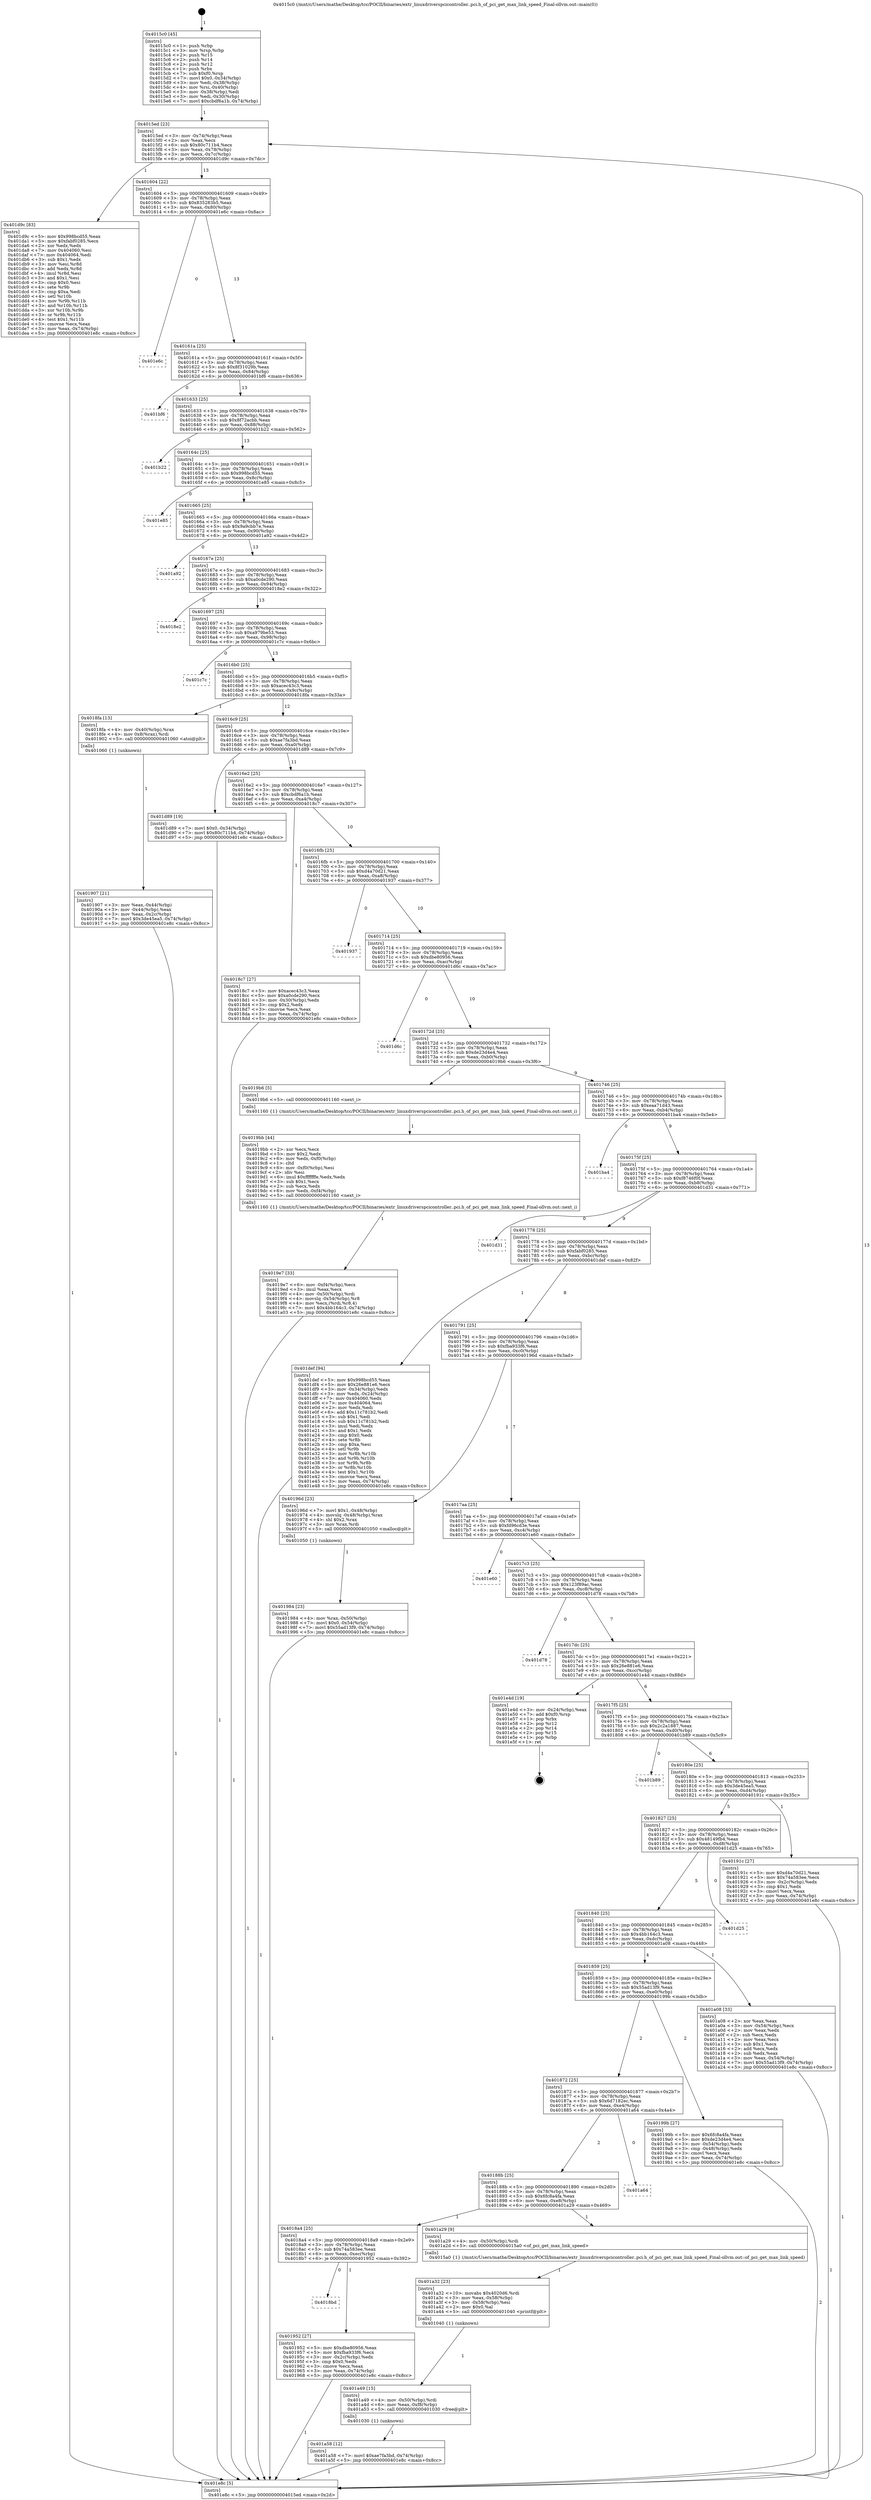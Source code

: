 digraph "0x4015c0" {
  label = "0x4015c0 (/mnt/c/Users/mathe/Desktop/tcc/POCII/binaries/extr_linuxdriverspcicontroller..pci.h_of_pci_get_max_link_speed_Final-ollvm.out::main(0))"
  labelloc = "t"
  node[shape=record]

  Entry [label="",width=0.3,height=0.3,shape=circle,fillcolor=black,style=filled]
  "0x4015ed" [label="{
     0x4015ed [23]\l
     | [instrs]\l
     &nbsp;&nbsp;0x4015ed \<+3\>: mov -0x74(%rbp),%eax\l
     &nbsp;&nbsp;0x4015f0 \<+2\>: mov %eax,%ecx\l
     &nbsp;&nbsp;0x4015f2 \<+6\>: sub $0x80c711b4,%ecx\l
     &nbsp;&nbsp;0x4015f8 \<+3\>: mov %eax,-0x78(%rbp)\l
     &nbsp;&nbsp;0x4015fb \<+3\>: mov %ecx,-0x7c(%rbp)\l
     &nbsp;&nbsp;0x4015fe \<+6\>: je 0000000000401d9c \<main+0x7dc\>\l
  }"]
  "0x401d9c" [label="{
     0x401d9c [83]\l
     | [instrs]\l
     &nbsp;&nbsp;0x401d9c \<+5\>: mov $0x998bcd55,%eax\l
     &nbsp;&nbsp;0x401da1 \<+5\>: mov $0xfabf0285,%ecx\l
     &nbsp;&nbsp;0x401da6 \<+2\>: xor %edx,%edx\l
     &nbsp;&nbsp;0x401da8 \<+7\>: mov 0x404060,%esi\l
     &nbsp;&nbsp;0x401daf \<+7\>: mov 0x404064,%edi\l
     &nbsp;&nbsp;0x401db6 \<+3\>: sub $0x1,%edx\l
     &nbsp;&nbsp;0x401db9 \<+3\>: mov %esi,%r8d\l
     &nbsp;&nbsp;0x401dbc \<+3\>: add %edx,%r8d\l
     &nbsp;&nbsp;0x401dbf \<+4\>: imul %r8d,%esi\l
     &nbsp;&nbsp;0x401dc3 \<+3\>: and $0x1,%esi\l
     &nbsp;&nbsp;0x401dc6 \<+3\>: cmp $0x0,%esi\l
     &nbsp;&nbsp;0x401dc9 \<+4\>: sete %r9b\l
     &nbsp;&nbsp;0x401dcd \<+3\>: cmp $0xa,%edi\l
     &nbsp;&nbsp;0x401dd0 \<+4\>: setl %r10b\l
     &nbsp;&nbsp;0x401dd4 \<+3\>: mov %r9b,%r11b\l
     &nbsp;&nbsp;0x401dd7 \<+3\>: and %r10b,%r11b\l
     &nbsp;&nbsp;0x401dda \<+3\>: xor %r10b,%r9b\l
     &nbsp;&nbsp;0x401ddd \<+3\>: or %r9b,%r11b\l
     &nbsp;&nbsp;0x401de0 \<+4\>: test $0x1,%r11b\l
     &nbsp;&nbsp;0x401de4 \<+3\>: cmovne %ecx,%eax\l
     &nbsp;&nbsp;0x401de7 \<+3\>: mov %eax,-0x74(%rbp)\l
     &nbsp;&nbsp;0x401dea \<+5\>: jmp 0000000000401e8c \<main+0x8cc\>\l
  }"]
  "0x401604" [label="{
     0x401604 [22]\l
     | [instrs]\l
     &nbsp;&nbsp;0x401604 \<+5\>: jmp 0000000000401609 \<main+0x49\>\l
     &nbsp;&nbsp;0x401609 \<+3\>: mov -0x78(%rbp),%eax\l
     &nbsp;&nbsp;0x40160c \<+5\>: sub $0x835283b5,%eax\l
     &nbsp;&nbsp;0x401611 \<+3\>: mov %eax,-0x80(%rbp)\l
     &nbsp;&nbsp;0x401614 \<+6\>: je 0000000000401e6c \<main+0x8ac\>\l
  }"]
  Exit [label="",width=0.3,height=0.3,shape=circle,fillcolor=black,style=filled,peripheries=2]
  "0x401e6c" [label="{
     0x401e6c\l
  }", style=dashed]
  "0x40161a" [label="{
     0x40161a [25]\l
     | [instrs]\l
     &nbsp;&nbsp;0x40161a \<+5\>: jmp 000000000040161f \<main+0x5f\>\l
     &nbsp;&nbsp;0x40161f \<+3\>: mov -0x78(%rbp),%eax\l
     &nbsp;&nbsp;0x401622 \<+5\>: sub $0x8f31029b,%eax\l
     &nbsp;&nbsp;0x401627 \<+6\>: mov %eax,-0x84(%rbp)\l
     &nbsp;&nbsp;0x40162d \<+6\>: je 0000000000401bf6 \<main+0x636\>\l
  }"]
  "0x401a58" [label="{
     0x401a58 [12]\l
     | [instrs]\l
     &nbsp;&nbsp;0x401a58 \<+7\>: movl $0xae7fa3bd,-0x74(%rbp)\l
     &nbsp;&nbsp;0x401a5f \<+5\>: jmp 0000000000401e8c \<main+0x8cc\>\l
  }"]
  "0x401bf6" [label="{
     0x401bf6\l
  }", style=dashed]
  "0x401633" [label="{
     0x401633 [25]\l
     | [instrs]\l
     &nbsp;&nbsp;0x401633 \<+5\>: jmp 0000000000401638 \<main+0x78\>\l
     &nbsp;&nbsp;0x401638 \<+3\>: mov -0x78(%rbp),%eax\l
     &nbsp;&nbsp;0x40163b \<+5\>: sub $0x8f72acbb,%eax\l
     &nbsp;&nbsp;0x401640 \<+6\>: mov %eax,-0x88(%rbp)\l
     &nbsp;&nbsp;0x401646 \<+6\>: je 0000000000401b22 \<main+0x562\>\l
  }"]
  "0x401a49" [label="{
     0x401a49 [15]\l
     | [instrs]\l
     &nbsp;&nbsp;0x401a49 \<+4\>: mov -0x50(%rbp),%rdi\l
     &nbsp;&nbsp;0x401a4d \<+6\>: mov %eax,-0xf8(%rbp)\l
     &nbsp;&nbsp;0x401a53 \<+5\>: call 0000000000401030 \<free@plt\>\l
     | [calls]\l
     &nbsp;&nbsp;0x401030 \{1\} (unknown)\l
  }"]
  "0x401b22" [label="{
     0x401b22\l
  }", style=dashed]
  "0x40164c" [label="{
     0x40164c [25]\l
     | [instrs]\l
     &nbsp;&nbsp;0x40164c \<+5\>: jmp 0000000000401651 \<main+0x91\>\l
     &nbsp;&nbsp;0x401651 \<+3\>: mov -0x78(%rbp),%eax\l
     &nbsp;&nbsp;0x401654 \<+5\>: sub $0x998bcd55,%eax\l
     &nbsp;&nbsp;0x401659 \<+6\>: mov %eax,-0x8c(%rbp)\l
     &nbsp;&nbsp;0x40165f \<+6\>: je 0000000000401e85 \<main+0x8c5\>\l
  }"]
  "0x401a32" [label="{
     0x401a32 [23]\l
     | [instrs]\l
     &nbsp;&nbsp;0x401a32 \<+10\>: movabs $0x4020d6,%rdi\l
     &nbsp;&nbsp;0x401a3c \<+3\>: mov %eax,-0x58(%rbp)\l
     &nbsp;&nbsp;0x401a3f \<+3\>: mov -0x58(%rbp),%esi\l
     &nbsp;&nbsp;0x401a42 \<+2\>: mov $0x0,%al\l
     &nbsp;&nbsp;0x401a44 \<+5\>: call 0000000000401040 \<printf@plt\>\l
     | [calls]\l
     &nbsp;&nbsp;0x401040 \{1\} (unknown)\l
  }"]
  "0x401e85" [label="{
     0x401e85\l
  }", style=dashed]
  "0x401665" [label="{
     0x401665 [25]\l
     | [instrs]\l
     &nbsp;&nbsp;0x401665 \<+5\>: jmp 000000000040166a \<main+0xaa\>\l
     &nbsp;&nbsp;0x40166a \<+3\>: mov -0x78(%rbp),%eax\l
     &nbsp;&nbsp;0x40166d \<+5\>: sub $0x9a9cbb7e,%eax\l
     &nbsp;&nbsp;0x401672 \<+6\>: mov %eax,-0x90(%rbp)\l
     &nbsp;&nbsp;0x401678 \<+6\>: je 0000000000401a92 \<main+0x4d2\>\l
  }"]
  "0x4019e7" [label="{
     0x4019e7 [33]\l
     | [instrs]\l
     &nbsp;&nbsp;0x4019e7 \<+6\>: mov -0xf4(%rbp),%ecx\l
     &nbsp;&nbsp;0x4019ed \<+3\>: imul %eax,%ecx\l
     &nbsp;&nbsp;0x4019f0 \<+4\>: mov -0x50(%rbp),%rdi\l
     &nbsp;&nbsp;0x4019f4 \<+4\>: movslq -0x54(%rbp),%r8\l
     &nbsp;&nbsp;0x4019f8 \<+4\>: mov %ecx,(%rdi,%r8,4)\l
     &nbsp;&nbsp;0x4019fc \<+7\>: movl $0x4bb164c3,-0x74(%rbp)\l
     &nbsp;&nbsp;0x401a03 \<+5\>: jmp 0000000000401e8c \<main+0x8cc\>\l
  }"]
  "0x401a92" [label="{
     0x401a92\l
  }", style=dashed]
  "0x40167e" [label="{
     0x40167e [25]\l
     | [instrs]\l
     &nbsp;&nbsp;0x40167e \<+5\>: jmp 0000000000401683 \<main+0xc3\>\l
     &nbsp;&nbsp;0x401683 \<+3\>: mov -0x78(%rbp),%eax\l
     &nbsp;&nbsp;0x401686 \<+5\>: sub $0xa0cde290,%eax\l
     &nbsp;&nbsp;0x40168b \<+6\>: mov %eax,-0x94(%rbp)\l
     &nbsp;&nbsp;0x401691 \<+6\>: je 00000000004018e2 \<main+0x322\>\l
  }"]
  "0x4019bb" [label="{
     0x4019bb [44]\l
     | [instrs]\l
     &nbsp;&nbsp;0x4019bb \<+2\>: xor %ecx,%ecx\l
     &nbsp;&nbsp;0x4019bd \<+5\>: mov $0x2,%edx\l
     &nbsp;&nbsp;0x4019c2 \<+6\>: mov %edx,-0xf0(%rbp)\l
     &nbsp;&nbsp;0x4019c8 \<+1\>: cltd\l
     &nbsp;&nbsp;0x4019c9 \<+6\>: mov -0xf0(%rbp),%esi\l
     &nbsp;&nbsp;0x4019cf \<+2\>: idiv %esi\l
     &nbsp;&nbsp;0x4019d1 \<+6\>: imul $0xfffffffe,%edx,%edx\l
     &nbsp;&nbsp;0x4019d7 \<+3\>: sub $0x1,%ecx\l
     &nbsp;&nbsp;0x4019da \<+2\>: sub %ecx,%edx\l
     &nbsp;&nbsp;0x4019dc \<+6\>: mov %edx,-0xf4(%rbp)\l
     &nbsp;&nbsp;0x4019e2 \<+5\>: call 0000000000401160 \<next_i\>\l
     | [calls]\l
     &nbsp;&nbsp;0x401160 \{1\} (/mnt/c/Users/mathe/Desktop/tcc/POCII/binaries/extr_linuxdriverspcicontroller..pci.h_of_pci_get_max_link_speed_Final-ollvm.out::next_i)\l
  }"]
  "0x4018e2" [label="{
     0x4018e2\l
  }", style=dashed]
  "0x401697" [label="{
     0x401697 [25]\l
     | [instrs]\l
     &nbsp;&nbsp;0x401697 \<+5\>: jmp 000000000040169c \<main+0xdc\>\l
     &nbsp;&nbsp;0x40169c \<+3\>: mov -0x78(%rbp),%eax\l
     &nbsp;&nbsp;0x40169f \<+5\>: sub $0xa979be53,%eax\l
     &nbsp;&nbsp;0x4016a4 \<+6\>: mov %eax,-0x98(%rbp)\l
     &nbsp;&nbsp;0x4016aa \<+6\>: je 0000000000401c7c \<main+0x6bc\>\l
  }"]
  "0x401984" [label="{
     0x401984 [23]\l
     | [instrs]\l
     &nbsp;&nbsp;0x401984 \<+4\>: mov %rax,-0x50(%rbp)\l
     &nbsp;&nbsp;0x401988 \<+7\>: movl $0x0,-0x54(%rbp)\l
     &nbsp;&nbsp;0x40198f \<+7\>: movl $0x55ad13f9,-0x74(%rbp)\l
     &nbsp;&nbsp;0x401996 \<+5\>: jmp 0000000000401e8c \<main+0x8cc\>\l
  }"]
  "0x401c7c" [label="{
     0x401c7c\l
  }", style=dashed]
  "0x4016b0" [label="{
     0x4016b0 [25]\l
     | [instrs]\l
     &nbsp;&nbsp;0x4016b0 \<+5\>: jmp 00000000004016b5 \<main+0xf5\>\l
     &nbsp;&nbsp;0x4016b5 \<+3\>: mov -0x78(%rbp),%eax\l
     &nbsp;&nbsp;0x4016b8 \<+5\>: sub $0xacec43c3,%eax\l
     &nbsp;&nbsp;0x4016bd \<+6\>: mov %eax,-0x9c(%rbp)\l
     &nbsp;&nbsp;0x4016c3 \<+6\>: je 00000000004018fa \<main+0x33a\>\l
  }"]
  "0x4018bd" [label="{
     0x4018bd\l
  }", style=dashed]
  "0x4018fa" [label="{
     0x4018fa [13]\l
     | [instrs]\l
     &nbsp;&nbsp;0x4018fa \<+4\>: mov -0x40(%rbp),%rax\l
     &nbsp;&nbsp;0x4018fe \<+4\>: mov 0x8(%rax),%rdi\l
     &nbsp;&nbsp;0x401902 \<+5\>: call 0000000000401060 \<atoi@plt\>\l
     | [calls]\l
     &nbsp;&nbsp;0x401060 \{1\} (unknown)\l
  }"]
  "0x4016c9" [label="{
     0x4016c9 [25]\l
     | [instrs]\l
     &nbsp;&nbsp;0x4016c9 \<+5\>: jmp 00000000004016ce \<main+0x10e\>\l
     &nbsp;&nbsp;0x4016ce \<+3\>: mov -0x78(%rbp),%eax\l
     &nbsp;&nbsp;0x4016d1 \<+5\>: sub $0xae7fa3bd,%eax\l
     &nbsp;&nbsp;0x4016d6 \<+6\>: mov %eax,-0xa0(%rbp)\l
     &nbsp;&nbsp;0x4016dc \<+6\>: je 0000000000401d89 \<main+0x7c9\>\l
  }"]
  "0x401952" [label="{
     0x401952 [27]\l
     | [instrs]\l
     &nbsp;&nbsp;0x401952 \<+5\>: mov $0xdbe80956,%eax\l
     &nbsp;&nbsp;0x401957 \<+5\>: mov $0xfba933f6,%ecx\l
     &nbsp;&nbsp;0x40195c \<+3\>: mov -0x2c(%rbp),%edx\l
     &nbsp;&nbsp;0x40195f \<+3\>: cmp $0x0,%edx\l
     &nbsp;&nbsp;0x401962 \<+3\>: cmove %ecx,%eax\l
     &nbsp;&nbsp;0x401965 \<+3\>: mov %eax,-0x74(%rbp)\l
     &nbsp;&nbsp;0x401968 \<+5\>: jmp 0000000000401e8c \<main+0x8cc\>\l
  }"]
  "0x401d89" [label="{
     0x401d89 [19]\l
     | [instrs]\l
     &nbsp;&nbsp;0x401d89 \<+7\>: movl $0x0,-0x34(%rbp)\l
     &nbsp;&nbsp;0x401d90 \<+7\>: movl $0x80c711b4,-0x74(%rbp)\l
     &nbsp;&nbsp;0x401d97 \<+5\>: jmp 0000000000401e8c \<main+0x8cc\>\l
  }"]
  "0x4016e2" [label="{
     0x4016e2 [25]\l
     | [instrs]\l
     &nbsp;&nbsp;0x4016e2 \<+5\>: jmp 00000000004016e7 \<main+0x127\>\l
     &nbsp;&nbsp;0x4016e7 \<+3\>: mov -0x78(%rbp),%eax\l
     &nbsp;&nbsp;0x4016ea \<+5\>: sub $0xcbdf6a1b,%eax\l
     &nbsp;&nbsp;0x4016ef \<+6\>: mov %eax,-0xa4(%rbp)\l
     &nbsp;&nbsp;0x4016f5 \<+6\>: je 00000000004018c7 \<main+0x307\>\l
  }"]
  "0x4018a4" [label="{
     0x4018a4 [25]\l
     | [instrs]\l
     &nbsp;&nbsp;0x4018a4 \<+5\>: jmp 00000000004018a9 \<main+0x2e9\>\l
     &nbsp;&nbsp;0x4018a9 \<+3\>: mov -0x78(%rbp),%eax\l
     &nbsp;&nbsp;0x4018ac \<+5\>: sub $0x74a583ee,%eax\l
     &nbsp;&nbsp;0x4018b1 \<+6\>: mov %eax,-0xec(%rbp)\l
     &nbsp;&nbsp;0x4018b7 \<+6\>: je 0000000000401952 \<main+0x392\>\l
  }"]
  "0x4018c7" [label="{
     0x4018c7 [27]\l
     | [instrs]\l
     &nbsp;&nbsp;0x4018c7 \<+5\>: mov $0xacec43c3,%eax\l
     &nbsp;&nbsp;0x4018cc \<+5\>: mov $0xa0cde290,%ecx\l
     &nbsp;&nbsp;0x4018d1 \<+3\>: mov -0x30(%rbp),%edx\l
     &nbsp;&nbsp;0x4018d4 \<+3\>: cmp $0x2,%edx\l
     &nbsp;&nbsp;0x4018d7 \<+3\>: cmovne %ecx,%eax\l
     &nbsp;&nbsp;0x4018da \<+3\>: mov %eax,-0x74(%rbp)\l
     &nbsp;&nbsp;0x4018dd \<+5\>: jmp 0000000000401e8c \<main+0x8cc\>\l
  }"]
  "0x4016fb" [label="{
     0x4016fb [25]\l
     | [instrs]\l
     &nbsp;&nbsp;0x4016fb \<+5\>: jmp 0000000000401700 \<main+0x140\>\l
     &nbsp;&nbsp;0x401700 \<+3\>: mov -0x78(%rbp),%eax\l
     &nbsp;&nbsp;0x401703 \<+5\>: sub $0xd4a70d21,%eax\l
     &nbsp;&nbsp;0x401708 \<+6\>: mov %eax,-0xa8(%rbp)\l
     &nbsp;&nbsp;0x40170e \<+6\>: je 0000000000401937 \<main+0x377\>\l
  }"]
  "0x401e8c" [label="{
     0x401e8c [5]\l
     | [instrs]\l
     &nbsp;&nbsp;0x401e8c \<+5\>: jmp 00000000004015ed \<main+0x2d\>\l
  }"]
  "0x4015c0" [label="{
     0x4015c0 [45]\l
     | [instrs]\l
     &nbsp;&nbsp;0x4015c0 \<+1\>: push %rbp\l
     &nbsp;&nbsp;0x4015c1 \<+3\>: mov %rsp,%rbp\l
     &nbsp;&nbsp;0x4015c4 \<+2\>: push %r15\l
     &nbsp;&nbsp;0x4015c6 \<+2\>: push %r14\l
     &nbsp;&nbsp;0x4015c8 \<+2\>: push %r12\l
     &nbsp;&nbsp;0x4015ca \<+1\>: push %rbx\l
     &nbsp;&nbsp;0x4015cb \<+7\>: sub $0xf0,%rsp\l
     &nbsp;&nbsp;0x4015d2 \<+7\>: movl $0x0,-0x34(%rbp)\l
     &nbsp;&nbsp;0x4015d9 \<+3\>: mov %edi,-0x38(%rbp)\l
     &nbsp;&nbsp;0x4015dc \<+4\>: mov %rsi,-0x40(%rbp)\l
     &nbsp;&nbsp;0x4015e0 \<+3\>: mov -0x38(%rbp),%edi\l
     &nbsp;&nbsp;0x4015e3 \<+3\>: mov %edi,-0x30(%rbp)\l
     &nbsp;&nbsp;0x4015e6 \<+7\>: movl $0xcbdf6a1b,-0x74(%rbp)\l
  }"]
  "0x401907" [label="{
     0x401907 [21]\l
     | [instrs]\l
     &nbsp;&nbsp;0x401907 \<+3\>: mov %eax,-0x44(%rbp)\l
     &nbsp;&nbsp;0x40190a \<+3\>: mov -0x44(%rbp),%eax\l
     &nbsp;&nbsp;0x40190d \<+3\>: mov %eax,-0x2c(%rbp)\l
     &nbsp;&nbsp;0x401910 \<+7\>: movl $0x3de45ea5,-0x74(%rbp)\l
     &nbsp;&nbsp;0x401917 \<+5\>: jmp 0000000000401e8c \<main+0x8cc\>\l
  }"]
  "0x401a29" [label="{
     0x401a29 [9]\l
     | [instrs]\l
     &nbsp;&nbsp;0x401a29 \<+4\>: mov -0x50(%rbp),%rdi\l
     &nbsp;&nbsp;0x401a2d \<+5\>: call 00000000004015a0 \<of_pci_get_max_link_speed\>\l
     | [calls]\l
     &nbsp;&nbsp;0x4015a0 \{1\} (/mnt/c/Users/mathe/Desktop/tcc/POCII/binaries/extr_linuxdriverspcicontroller..pci.h_of_pci_get_max_link_speed_Final-ollvm.out::of_pci_get_max_link_speed)\l
  }"]
  "0x401937" [label="{
     0x401937\l
  }", style=dashed]
  "0x401714" [label="{
     0x401714 [25]\l
     | [instrs]\l
     &nbsp;&nbsp;0x401714 \<+5\>: jmp 0000000000401719 \<main+0x159\>\l
     &nbsp;&nbsp;0x401719 \<+3\>: mov -0x78(%rbp),%eax\l
     &nbsp;&nbsp;0x40171c \<+5\>: sub $0xdbe80956,%eax\l
     &nbsp;&nbsp;0x401721 \<+6\>: mov %eax,-0xac(%rbp)\l
     &nbsp;&nbsp;0x401727 \<+6\>: je 0000000000401d6c \<main+0x7ac\>\l
  }"]
  "0x40188b" [label="{
     0x40188b [25]\l
     | [instrs]\l
     &nbsp;&nbsp;0x40188b \<+5\>: jmp 0000000000401890 \<main+0x2d0\>\l
     &nbsp;&nbsp;0x401890 \<+3\>: mov -0x78(%rbp),%eax\l
     &nbsp;&nbsp;0x401893 \<+5\>: sub $0x6fc8a4fa,%eax\l
     &nbsp;&nbsp;0x401898 \<+6\>: mov %eax,-0xe8(%rbp)\l
     &nbsp;&nbsp;0x40189e \<+6\>: je 0000000000401a29 \<main+0x469\>\l
  }"]
  "0x401d6c" [label="{
     0x401d6c\l
  }", style=dashed]
  "0x40172d" [label="{
     0x40172d [25]\l
     | [instrs]\l
     &nbsp;&nbsp;0x40172d \<+5\>: jmp 0000000000401732 \<main+0x172\>\l
     &nbsp;&nbsp;0x401732 \<+3\>: mov -0x78(%rbp),%eax\l
     &nbsp;&nbsp;0x401735 \<+5\>: sub $0xde23d4e4,%eax\l
     &nbsp;&nbsp;0x40173a \<+6\>: mov %eax,-0xb0(%rbp)\l
     &nbsp;&nbsp;0x401740 \<+6\>: je 00000000004019b6 \<main+0x3f6\>\l
  }"]
  "0x401a64" [label="{
     0x401a64\l
  }", style=dashed]
  "0x4019b6" [label="{
     0x4019b6 [5]\l
     | [instrs]\l
     &nbsp;&nbsp;0x4019b6 \<+5\>: call 0000000000401160 \<next_i\>\l
     | [calls]\l
     &nbsp;&nbsp;0x401160 \{1\} (/mnt/c/Users/mathe/Desktop/tcc/POCII/binaries/extr_linuxdriverspcicontroller..pci.h_of_pci_get_max_link_speed_Final-ollvm.out::next_i)\l
  }"]
  "0x401746" [label="{
     0x401746 [25]\l
     | [instrs]\l
     &nbsp;&nbsp;0x401746 \<+5\>: jmp 000000000040174b \<main+0x18b\>\l
     &nbsp;&nbsp;0x40174b \<+3\>: mov -0x78(%rbp),%eax\l
     &nbsp;&nbsp;0x40174e \<+5\>: sub $0xeaa71d43,%eax\l
     &nbsp;&nbsp;0x401753 \<+6\>: mov %eax,-0xb4(%rbp)\l
     &nbsp;&nbsp;0x401759 \<+6\>: je 0000000000401ba4 \<main+0x5e4\>\l
  }"]
  "0x401872" [label="{
     0x401872 [25]\l
     | [instrs]\l
     &nbsp;&nbsp;0x401872 \<+5\>: jmp 0000000000401877 \<main+0x2b7\>\l
     &nbsp;&nbsp;0x401877 \<+3\>: mov -0x78(%rbp),%eax\l
     &nbsp;&nbsp;0x40187a \<+5\>: sub $0x6d7182ec,%eax\l
     &nbsp;&nbsp;0x40187f \<+6\>: mov %eax,-0xe4(%rbp)\l
     &nbsp;&nbsp;0x401885 \<+6\>: je 0000000000401a64 \<main+0x4a4\>\l
  }"]
  "0x401ba4" [label="{
     0x401ba4\l
  }", style=dashed]
  "0x40175f" [label="{
     0x40175f [25]\l
     | [instrs]\l
     &nbsp;&nbsp;0x40175f \<+5\>: jmp 0000000000401764 \<main+0x1a4\>\l
     &nbsp;&nbsp;0x401764 \<+3\>: mov -0x78(%rbp),%eax\l
     &nbsp;&nbsp;0x401767 \<+5\>: sub $0xf8746f0f,%eax\l
     &nbsp;&nbsp;0x40176c \<+6\>: mov %eax,-0xb8(%rbp)\l
     &nbsp;&nbsp;0x401772 \<+6\>: je 0000000000401d31 \<main+0x771\>\l
  }"]
  "0x40199b" [label="{
     0x40199b [27]\l
     | [instrs]\l
     &nbsp;&nbsp;0x40199b \<+5\>: mov $0x6fc8a4fa,%eax\l
     &nbsp;&nbsp;0x4019a0 \<+5\>: mov $0xde23d4e4,%ecx\l
     &nbsp;&nbsp;0x4019a5 \<+3\>: mov -0x54(%rbp),%edx\l
     &nbsp;&nbsp;0x4019a8 \<+3\>: cmp -0x48(%rbp),%edx\l
     &nbsp;&nbsp;0x4019ab \<+3\>: cmovl %ecx,%eax\l
     &nbsp;&nbsp;0x4019ae \<+3\>: mov %eax,-0x74(%rbp)\l
     &nbsp;&nbsp;0x4019b1 \<+5\>: jmp 0000000000401e8c \<main+0x8cc\>\l
  }"]
  "0x401d31" [label="{
     0x401d31\l
  }", style=dashed]
  "0x401778" [label="{
     0x401778 [25]\l
     | [instrs]\l
     &nbsp;&nbsp;0x401778 \<+5\>: jmp 000000000040177d \<main+0x1bd\>\l
     &nbsp;&nbsp;0x40177d \<+3\>: mov -0x78(%rbp),%eax\l
     &nbsp;&nbsp;0x401780 \<+5\>: sub $0xfabf0285,%eax\l
     &nbsp;&nbsp;0x401785 \<+6\>: mov %eax,-0xbc(%rbp)\l
     &nbsp;&nbsp;0x40178b \<+6\>: je 0000000000401def \<main+0x82f\>\l
  }"]
  "0x401859" [label="{
     0x401859 [25]\l
     | [instrs]\l
     &nbsp;&nbsp;0x401859 \<+5\>: jmp 000000000040185e \<main+0x29e\>\l
     &nbsp;&nbsp;0x40185e \<+3\>: mov -0x78(%rbp),%eax\l
     &nbsp;&nbsp;0x401861 \<+5\>: sub $0x55ad13f9,%eax\l
     &nbsp;&nbsp;0x401866 \<+6\>: mov %eax,-0xe0(%rbp)\l
     &nbsp;&nbsp;0x40186c \<+6\>: je 000000000040199b \<main+0x3db\>\l
  }"]
  "0x401def" [label="{
     0x401def [94]\l
     | [instrs]\l
     &nbsp;&nbsp;0x401def \<+5\>: mov $0x998bcd55,%eax\l
     &nbsp;&nbsp;0x401df4 \<+5\>: mov $0x26e881e6,%ecx\l
     &nbsp;&nbsp;0x401df9 \<+3\>: mov -0x34(%rbp),%edx\l
     &nbsp;&nbsp;0x401dfc \<+3\>: mov %edx,-0x24(%rbp)\l
     &nbsp;&nbsp;0x401dff \<+7\>: mov 0x404060,%edx\l
     &nbsp;&nbsp;0x401e06 \<+7\>: mov 0x404064,%esi\l
     &nbsp;&nbsp;0x401e0d \<+2\>: mov %edx,%edi\l
     &nbsp;&nbsp;0x401e0f \<+6\>: add $0x11c781b2,%edi\l
     &nbsp;&nbsp;0x401e15 \<+3\>: sub $0x1,%edi\l
     &nbsp;&nbsp;0x401e18 \<+6\>: sub $0x11c781b2,%edi\l
     &nbsp;&nbsp;0x401e1e \<+3\>: imul %edi,%edx\l
     &nbsp;&nbsp;0x401e21 \<+3\>: and $0x1,%edx\l
     &nbsp;&nbsp;0x401e24 \<+3\>: cmp $0x0,%edx\l
     &nbsp;&nbsp;0x401e27 \<+4\>: sete %r8b\l
     &nbsp;&nbsp;0x401e2b \<+3\>: cmp $0xa,%esi\l
     &nbsp;&nbsp;0x401e2e \<+4\>: setl %r9b\l
     &nbsp;&nbsp;0x401e32 \<+3\>: mov %r8b,%r10b\l
     &nbsp;&nbsp;0x401e35 \<+3\>: and %r9b,%r10b\l
     &nbsp;&nbsp;0x401e38 \<+3\>: xor %r9b,%r8b\l
     &nbsp;&nbsp;0x401e3b \<+3\>: or %r8b,%r10b\l
     &nbsp;&nbsp;0x401e3e \<+4\>: test $0x1,%r10b\l
     &nbsp;&nbsp;0x401e42 \<+3\>: cmovne %ecx,%eax\l
     &nbsp;&nbsp;0x401e45 \<+3\>: mov %eax,-0x74(%rbp)\l
     &nbsp;&nbsp;0x401e48 \<+5\>: jmp 0000000000401e8c \<main+0x8cc\>\l
  }"]
  "0x401791" [label="{
     0x401791 [25]\l
     | [instrs]\l
     &nbsp;&nbsp;0x401791 \<+5\>: jmp 0000000000401796 \<main+0x1d6\>\l
     &nbsp;&nbsp;0x401796 \<+3\>: mov -0x78(%rbp),%eax\l
     &nbsp;&nbsp;0x401799 \<+5\>: sub $0xfba933f6,%eax\l
     &nbsp;&nbsp;0x40179e \<+6\>: mov %eax,-0xc0(%rbp)\l
     &nbsp;&nbsp;0x4017a4 \<+6\>: je 000000000040196d \<main+0x3ad\>\l
  }"]
  "0x401a08" [label="{
     0x401a08 [33]\l
     | [instrs]\l
     &nbsp;&nbsp;0x401a08 \<+2\>: xor %eax,%eax\l
     &nbsp;&nbsp;0x401a0a \<+3\>: mov -0x54(%rbp),%ecx\l
     &nbsp;&nbsp;0x401a0d \<+2\>: mov %eax,%edx\l
     &nbsp;&nbsp;0x401a0f \<+2\>: sub %ecx,%edx\l
     &nbsp;&nbsp;0x401a11 \<+2\>: mov %eax,%ecx\l
     &nbsp;&nbsp;0x401a13 \<+3\>: sub $0x1,%ecx\l
     &nbsp;&nbsp;0x401a16 \<+2\>: add %ecx,%edx\l
     &nbsp;&nbsp;0x401a18 \<+2\>: sub %edx,%eax\l
     &nbsp;&nbsp;0x401a1a \<+3\>: mov %eax,-0x54(%rbp)\l
     &nbsp;&nbsp;0x401a1d \<+7\>: movl $0x55ad13f9,-0x74(%rbp)\l
     &nbsp;&nbsp;0x401a24 \<+5\>: jmp 0000000000401e8c \<main+0x8cc\>\l
  }"]
  "0x40196d" [label="{
     0x40196d [23]\l
     | [instrs]\l
     &nbsp;&nbsp;0x40196d \<+7\>: movl $0x1,-0x48(%rbp)\l
     &nbsp;&nbsp;0x401974 \<+4\>: movslq -0x48(%rbp),%rax\l
     &nbsp;&nbsp;0x401978 \<+4\>: shl $0x2,%rax\l
     &nbsp;&nbsp;0x40197c \<+3\>: mov %rax,%rdi\l
     &nbsp;&nbsp;0x40197f \<+5\>: call 0000000000401050 \<malloc@plt\>\l
     | [calls]\l
     &nbsp;&nbsp;0x401050 \{1\} (unknown)\l
  }"]
  "0x4017aa" [label="{
     0x4017aa [25]\l
     | [instrs]\l
     &nbsp;&nbsp;0x4017aa \<+5\>: jmp 00000000004017af \<main+0x1ef\>\l
     &nbsp;&nbsp;0x4017af \<+3\>: mov -0x78(%rbp),%eax\l
     &nbsp;&nbsp;0x4017b2 \<+5\>: sub $0xfd96cd3e,%eax\l
     &nbsp;&nbsp;0x4017b7 \<+6\>: mov %eax,-0xc4(%rbp)\l
     &nbsp;&nbsp;0x4017bd \<+6\>: je 0000000000401e60 \<main+0x8a0\>\l
  }"]
  "0x401840" [label="{
     0x401840 [25]\l
     | [instrs]\l
     &nbsp;&nbsp;0x401840 \<+5\>: jmp 0000000000401845 \<main+0x285\>\l
     &nbsp;&nbsp;0x401845 \<+3\>: mov -0x78(%rbp),%eax\l
     &nbsp;&nbsp;0x401848 \<+5\>: sub $0x4bb164c3,%eax\l
     &nbsp;&nbsp;0x40184d \<+6\>: mov %eax,-0xdc(%rbp)\l
     &nbsp;&nbsp;0x401853 \<+6\>: je 0000000000401a08 \<main+0x448\>\l
  }"]
  "0x401e60" [label="{
     0x401e60\l
  }", style=dashed]
  "0x4017c3" [label="{
     0x4017c3 [25]\l
     | [instrs]\l
     &nbsp;&nbsp;0x4017c3 \<+5\>: jmp 00000000004017c8 \<main+0x208\>\l
     &nbsp;&nbsp;0x4017c8 \<+3\>: mov -0x78(%rbp),%eax\l
     &nbsp;&nbsp;0x4017cb \<+5\>: sub $0x123f89ac,%eax\l
     &nbsp;&nbsp;0x4017d0 \<+6\>: mov %eax,-0xc8(%rbp)\l
     &nbsp;&nbsp;0x4017d6 \<+6\>: je 0000000000401d78 \<main+0x7b8\>\l
  }"]
  "0x401d25" [label="{
     0x401d25\l
  }", style=dashed]
  "0x401d78" [label="{
     0x401d78\l
  }", style=dashed]
  "0x4017dc" [label="{
     0x4017dc [25]\l
     | [instrs]\l
     &nbsp;&nbsp;0x4017dc \<+5\>: jmp 00000000004017e1 \<main+0x221\>\l
     &nbsp;&nbsp;0x4017e1 \<+3\>: mov -0x78(%rbp),%eax\l
     &nbsp;&nbsp;0x4017e4 \<+5\>: sub $0x26e881e6,%eax\l
     &nbsp;&nbsp;0x4017e9 \<+6\>: mov %eax,-0xcc(%rbp)\l
     &nbsp;&nbsp;0x4017ef \<+6\>: je 0000000000401e4d \<main+0x88d\>\l
  }"]
  "0x401827" [label="{
     0x401827 [25]\l
     | [instrs]\l
     &nbsp;&nbsp;0x401827 \<+5\>: jmp 000000000040182c \<main+0x26c\>\l
     &nbsp;&nbsp;0x40182c \<+3\>: mov -0x78(%rbp),%eax\l
     &nbsp;&nbsp;0x40182f \<+5\>: sub $0x48149fb4,%eax\l
     &nbsp;&nbsp;0x401834 \<+6\>: mov %eax,-0xd8(%rbp)\l
     &nbsp;&nbsp;0x40183a \<+6\>: je 0000000000401d25 \<main+0x765\>\l
  }"]
  "0x401e4d" [label="{
     0x401e4d [19]\l
     | [instrs]\l
     &nbsp;&nbsp;0x401e4d \<+3\>: mov -0x24(%rbp),%eax\l
     &nbsp;&nbsp;0x401e50 \<+7\>: add $0xf0,%rsp\l
     &nbsp;&nbsp;0x401e57 \<+1\>: pop %rbx\l
     &nbsp;&nbsp;0x401e58 \<+2\>: pop %r12\l
     &nbsp;&nbsp;0x401e5a \<+2\>: pop %r14\l
     &nbsp;&nbsp;0x401e5c \<+2\>: pop %r15\l
     &nbsp;&nbsp;0x401e5e \<+1\>: pop %rbp\l
     &nbsp;&nbsp;0x401e5f \<+1\>: ret\l
  }"]
  "0x4017f5" [label="{
     0x4017f5 [25]\l
     | [instrs]\l
     &nbsp;&nbsp;0x4017f5 \<+5\>: jmp 00000000004017fa \<main+0x23a\>\l
     &nbsp;&nbsp;0x4017fa \<+3\>: mov -0x78(%rbp),%eax\l
     &nbsp;&nbsp;0x4017fd \<+5\>: sub $0x2c2a1887,%eax\l
     &nbsp;&nbsp;0x401802 \<+6\>: mov %eax,-0xd0(%rbp)\l
     &nbsp;&nbsp;0x401808 \<+6\>: je 0000000000401b89 \<main+0x5c9\>\l
  }"]
  "0x40191c" [label="{
     0x40191c [27]\l
     | [instrs]\l
     &nbsp;&nbsp;0x40191c \<+5\>: mov $0xd4a70d21,%eax\l
     &nbsp;&nbsp;0x401921 \<+5\>: mov $0x74a583ee,%ecx\l
     &nbsp;&nbsp;0x401926 \<+3\>: mov -0x2c(%rbp),%edx\l
     &nbsp;&nbsp;0x401929 \<+3\>: cmp $0x1,%edx\l
     &nbsp;&nbsp;0x40192c \<+3\>: cmovl %ecx,%eax\l
     &nbsp;&nbsp;0x40192f \<+3\>: mov %eax,-0x74(%rbp)\l
     &nbsp;&nbsp;0x401932 \<+5\>: jmp 0000000000401e8c \<main+0x8cc\>\l
  }"]
  "0x401b89" [label="{
     0x401b89\l
  }", style=dashed]
  "0x40180e" [label="{
     0x40180e [25]\l
     | [instrs]\l
     &nbsp;&nbsp;0x40180e \<+5\>: jmp 0000000000401813 \<main+0x253\>\l
     &nbsp;&nbsp;0x401813 \<+3\>: mov -0x78(%rbp),%eax\l
     &nbsp;&nbsp;0x401816 \<+5\>: sub $0x3de45ea5,%eax\l
     &nbsp;&nbsp;0x40181b \<+6\>: mov %eax,-0xd4(%rbp)\l
     &nbsp;&nbsp;0x401821 \<+6\>: je 000000000040191c \<main+0x35c\>\l
  }"]
  Entry -> "0x4015c0" [label=" 1"]
  "0x4015ed" -> "0x401d9c" [label=" 1"]
  "0x4015ed" -> "0x401604" [label=" 13"]
  "0x401e4d" -> Exit [label=" 1"]
  "0x401604" -> "0x401e6c" [label=" 0"]
  "0x401604" -> "0x40161a" [label=" 13"]
  "0x401def" -> "0x401e8c" [label=" 1"]
  "0x40161a" -> "0x401bf6" [label=" 0"]
  "0x40161a" -> "0x401633" [label=" 13"]
  "0x401d9c" -> "0x401e8c" [label=" 1"]
  "0x401633" -> "0x401b22" [label=" 0"]
  "0x401633" -> "0x40164c" [label=" 13"]
  "0x401d89" -> "0x401e8c" [label=" 1"]
  "0x40164c" -> "0x401e85" [label=" 0"]
  "0x40164c" -> "0x401665" [label=" 13"]
  "0x401a58" -> "0x401e8c" [label=" 1"]
  "0x401665" -> "0x401a92" [label=" 0"]
  "0x401665" -> "0x40167e" [label=" 13"]
  "0x401a49" -> "0x401a58" [label=" 1"]
  "0x40167e" -> "0x4018e2" [label=" 0"]
  "0x40167e" -> "0x401697" [label=" 13"]
  "0x401a32" -> "0x401a49" [label=" 1"]
  "0x401697" -> "0x401c7c" [label=" 0"]
  "0x401697" -> "0x4016b0" [label=" 13"]
  "0x401a29" -> "0x401a32" [label=" 1"]
  "0x4016b0" -> "0x4018fa" [label=" 1"]
  "0x4016b0" -> "0x4016c9" [label=" 12"]
  "0x401a08" -> "0x401e8c" [label=" 1"]
  "0x4016c9" -> "0x401d89" [label=" 1"]
  "0x4016c9" -> "0x4016e2" [label=" 11"]
  "0x4019e7" -> "0x401e8c" [label=" 1"]
  "0x4016e2" -> "0x4018c7" [label=" 1"]
  "0x4016e2" -> "0x4016fb" [label=" 10"]
  "0x4018c7" -> "0x401e8c" [label=" 1"]
  "0x4015c0" -> "0x4015ed" [label=" 1"]
  "0x401e8c" -> "0x4015ed" [label=" 13"]
  "0x4018fa" -> "0x401907" [label=" 1"]
  "0x401907" -> "0x401e8c" [label=" 1"]
  "0x4019b6" -> "0x4019bb" [label=" 1"]
  "0x4016fb" -> "0x401937" [label=" 0"]
  "0x4016fb" -> "0x401714" [label=" 10"]
  "0x40199b" -> "0x401e8c" [label=" 2"]
  "0x401714" -> "0x401d6c" [label=" 0"]
  "0x401714" -> "0x40172d" [label=" 10"]
  "0x40196d" -> "0x401984" [label=" 1"]
  "0x40172d" -> "0x4019b6" [label=" 1"]
  "0x40172d" -> "0x401746" [label=" 9"]
  "0x401952" -> "0x401e8c" [label=" 1"]
  "0x401746" -> "0x401ba4" [label=" 0"]
  "0x401746" -> "0x40175f" [label=" 9"]
  "0x4018a4" -> "0x401952" [label=" 1"]
  "0x40175f" -> "0x401d31" [label=" 0"]
  "0x40175f" -> "0x401778" [label=" 9"]
  "0x4019bb" -> "0x4019e7" [label=" 1"]
  "0x401778" -> "0x401def" [label=" 1"]
  "0x401778" -> "0x401791" [label=" 8"]
  "0x40188b" -> "0x401a29" [label=" 1"]
  "0x401791" -> "0x40196d" [label=" 1"]
  "0x401791" -> "0x4017aa" [label=" 7"]
  "0x401984" -> "0x401e8c" [label=" 1"]
  "0x4017aa" -> "0x401e60" [label=" 0"]
  "0x4017aa" -> "0x4017c3" [label=" 7"]
  "0x401872" -> "0x401a64" [label=" 0"]
  "0x4017c3" -> "0x401d78" [label=" 0"]
  "0x4017c3" -> "0x4017dc" [label=" 7"]
  "0x4018a4" -> "0x4018bd" [label=" 0"]
  "0x4017dc" -> "0x401e4d" [label=" 1"]
  "0x4017dc" -> "0x4017f5" [label=" 6"]
  "0x401859" -> "0x40199b" [label=" 2"]
  "0x4017f5" -> "0x401b89" [label=" 0"]
  "0x4017f5" -> "0x40180e" [label=" 6"]
  "0x40188b" -> "0x4018a4" [label=" 1"]
  "0x40180e" -> "0x40191c" [label=" 1"]
  "0x40180e" -> "0x401827" [label=" 5"]
  "0x40191c" -> "0x401e8c" [label=" 1"]
  "0x401859" -> "0x401872" [label=" 2"]
  "0x401827" -> "0x401d25" [label=" 0"]
  "0x401827" -> "0x401840" [label=" 5"]
  "0x401872" -> "0x40188b" [label=" 2"]
  "0x401840" -> "0x401a08" [label=" 1"]
  "0x401840" -> "0x401859" [label=" 4"]
}
